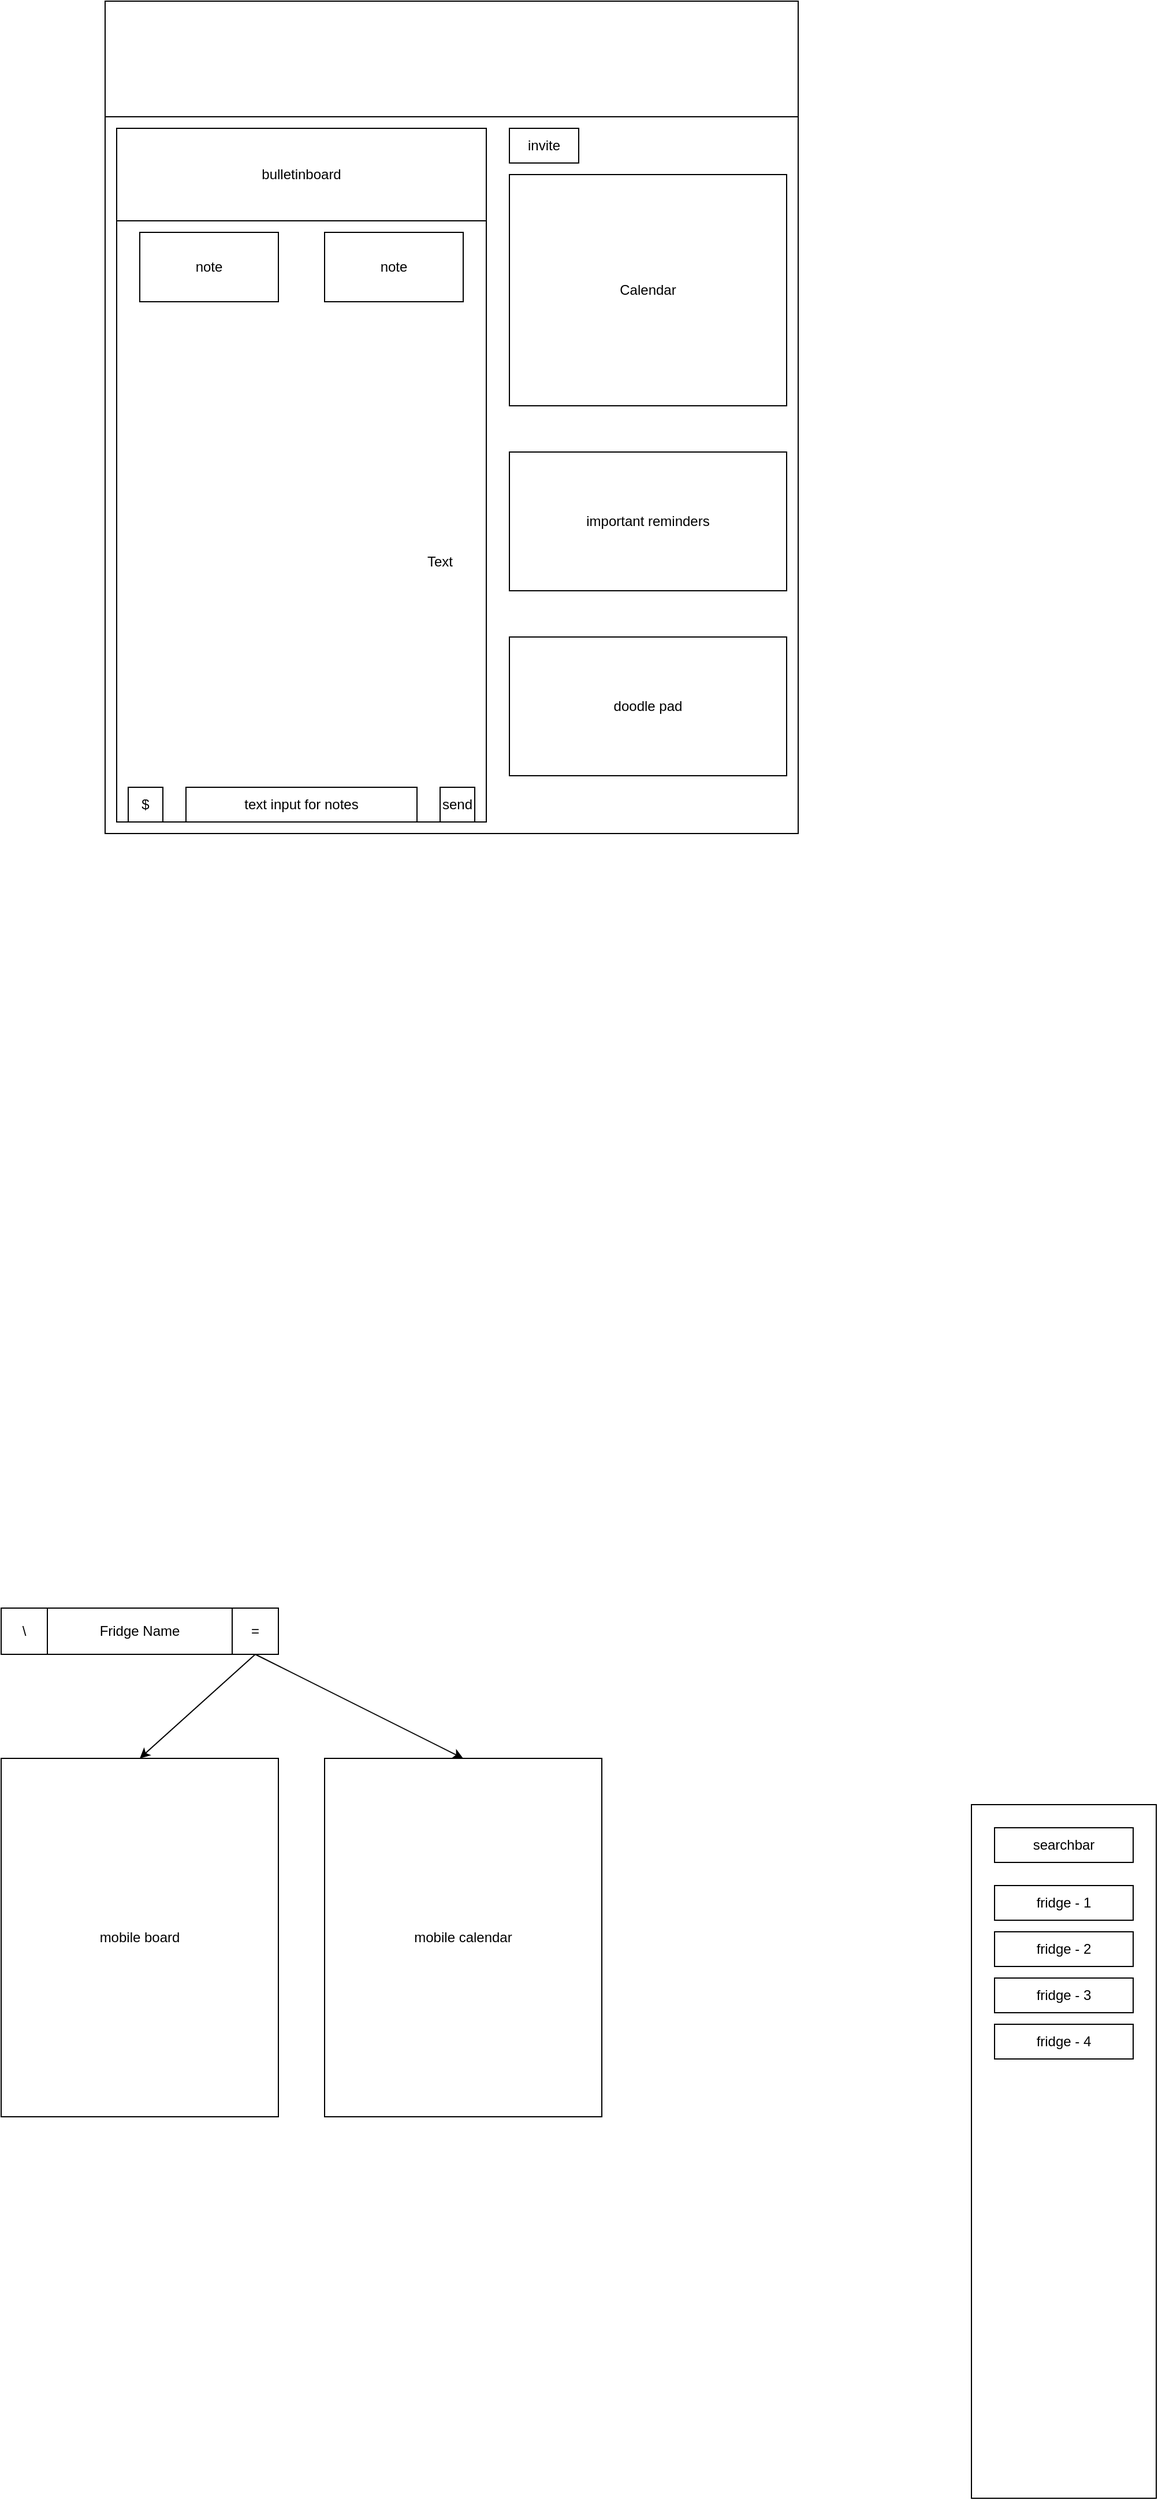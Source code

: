 <mxfile>
    <diagram id="JxRooHcWq0QpgypUtWLg" name="Page-1">
        <mxGraphModel dx="989" dy="1735" grid="1" gridSize="10" guides="1" tooltips="1" connect="1" arrows="1" fold="1" page="1" pageScale="1" pageWidth="850" pageHeight="1100" math="0" shadow="0">
            <root>
                <mxCell id="0"/>
                <mxCell id="1" parent="0"/>
                <mxCell id="15" value="" style="rounded=0;whiteSpace=wrap;html=1;" parent="1" vertex="1">
                    <mxGeometry x="210" y="30" width="600" height="620" as="geometry"/>
                </mxCell>
                <mxCell id="2" value="" style="rounded=0;whiteSpace=wrap;html=1;" parent="1" vertex="1">
                    <mxGeometry x="960" y="1490" width="160" height="600" as="geometry"/>
                </mxCell>
                <mxCell id="3" value="searchbar" style="rounded=0;whiteSpace=wrap;html=1;" parent="1" vertex="1">
                    <mxGeometry x="980" y="1510" width="120" height="30" as="geometry"/>
                </mxCell>
                <mxCell id="4" value="fridge - 1" style="rounded=0;whiteSpace=wrap;html=1;" parent="1" vertex="1">
                    <mxGeometry x="980" y="1560" width="120" height="30" as="geometry"/>
                </mxCell>
                <mxCell id="5" value="fridge - 4" style="rounded=0;whiteSpace=wrap;html=1;" parent="1" vertex="1">
                    <mxGeometry x="980" y="1680" width="120" height="30" as="geometry"/>
                </mxCell>
                <mxCell id="6" value="fridge - 3" style="rounded=0;whiteSpace=wrap;html=1;" parent="1" vertex="1">
                    <mxGeometry x="980" y="1640" width="120" height="30" as="geometry"/>
                </mxCell>
                <mxCell id="7" value="fridge - 2" style="rounded=0;whiteSpace=wrap;html=1;" parent="1" vertex="1">
                    <mxGeometry x="980" y="1600" width="120" height="30" as="geometry"/>
                </mxCell>
                <mxCell id="8" value="" style="rounded=0;whiteSpace=wrap;html=1;" parent="1" vertex="1">
                    <mxGeometry x="220" y="40" width="320" height="600" as="geometry"/>
                </mxCell>
                <mxCell id="9" value="bulletinboard" style="rounded=0;whiteSpace=wrap;html=1;" parent="1" vertex="1">
                    <mxGeometry x="220" y="40" width="320" height="80" as="geometry"/>
                </mxCell>
                <mxCell id="10" value="note" style="rounded=0;whiteSpace=wrap;html=1;" parent="1" vertex="1">
                    <mxGeometry x="240" y="130" width="120" height="60" as="geometry"/>
                </mxCell>
                <mxCell id="11" value="note" style="rounded=0;whiteSpace=wrap;html=1;" parent="1" vertex="1">
                    <mxGeometry x="400" y="130" width="120" height="60" as="geometry"/>
                </mxCell>
                <mxCell id="12" value="Calendar" style="rounded=0;whiteSpace=wrap;html=1;" parent="1" vertex="1">
                    <mxGeometry x="560" y="80" width="240" height="200" as="geometry"/>
                </mxCell>
                <mxCell id="13" value="important reminders" style="rounded=0;whiteSpace=wrap;html=1;" parent="1" vertex="1">
                    <mxGeometry x="560" y="320" width="240" height="120" as="geometry"/>
                </mxCell>
                <mxCell id="14" value="doodle pad" style="rounded=0;whiteSpace=wrap;html=1;" parent="1" vertex="1">
                    <mxGeometry x="560" y="480" width="240" height="120" as="geometry"/>
                </mxCell>
                <mxCell id="16" value="text input for notes" style="rounded=0;whiteSpace=wrap;html=1;" parent="1" vertex="1">
                    <mxGeometry x="280" y="610" width="200" height="30" as="geometry"/>
                </mxCell>
                <mxCell id="18" value="$" style="rounded=0;whiteSpace=wrap;html=1;" parent="1" vertex="1">
                    <mxGeometry x="230" y="610" width="30" height="30" as="geometry"/>
                </mxCell>
                <mxCell id="20" value="send" style="rounded=0;whiteSpace=wrap;html=1;" parent="1" vertex="1">
                    <mxGeometry x="500" y="610" width="30" height="30" as="geometry"/>
                </mxCell>
                <mxCell id="21" value="invite" style="rounded=0;whiteSpace=wrap;html=1;" parent="1" vertex="1">
                    <mxGeometry x="560" y="40" width="60" height="30" as="geometry"/>
                </mxCell>
                <mxCell id="22" value="Fridge Name" style="rounded=0;whiteSpace=wrap;html=1;" parent="1" vertex="1">
                    <mxGeometry x="120" y="1320" width="240" height="40" as="geometry"/>
                </mxCell>
                <mxCell id="27" style="edgeStyle=none;html=1;exitX=0.5;exitY=1;exitDx=0;exitDy=0;entryX=0.5;entryY=0;entryDx=0;entryDy=0;" parent="1" source="23" target="25" edge="1">
                    <mxGeometry relative="1" as="geometry"/>
                </mxCell>
                <mxCell id="28" style="edgeStyle=none;html=1;exitX=0.5;exitY=1;exitDx=0;exitDy=0;entryX=0.5;entryY=0;entryDx=0;entryDy=0;" parent="1" source="23" target="26" edge="1">
                    <mxGeometry relative="1" as="geometry"/>
                </mxCell>
                <mxCell id="23" value="=" style="rounded=0;whiteSpace=wrap;html=1;" parent="1" vertex="1">
                    <mxGeometry x="320" y="1320" width="40" height="40" as="geometry"/>
                </mxCell>
                <mxCell id="24" value="\\" style="rounded=0;whiteSpace=wrap;html=1;" parent="1" vertex="1">
                    <mxGeometry x="120" y="1320" width="40" height="40" as="geometry"/>
                </mxCell>
                <mxCell id="25" value="mobile board" style="rounded=0;whiteSpace=wrap;html=1;" parent="1" vertex="1">
                    <mxGeometry x="120" y="1450" width="240" height="310" as="geometry"/>
                </mxCell>
                <mxCell id="26" value="mobile calendar" style="rounded=0;whiteSpace=wrap;html=1;" parent="1" vertex="1">
                    <mxGeometry x="400" y="1450" width="240" height="310" as="geometry"/>
                </mxCell>
                <mxCell id="29" value="" style="rounded=0;whiteSpace=wrap;html=1;" parent="1" vertex="1">
                    <mxGeometry x="210" y="-70" width="600" height="100" as="geometry"/>
                </mxCell>
                <mxCell id="30" value="Text" style="text;strokeColor=none;align=center;fillColor=none;html=1;verticalAlign=middle;whiteSpace=wrap;rounded=0;" vertex="1" parent="1">
                    <mxGeometry x="470" y="400" width="60" height="30" as="geometry"/>
                </mxCell>
            </root>
        </mxGraphModel>
    </diagram>
</mxfile>